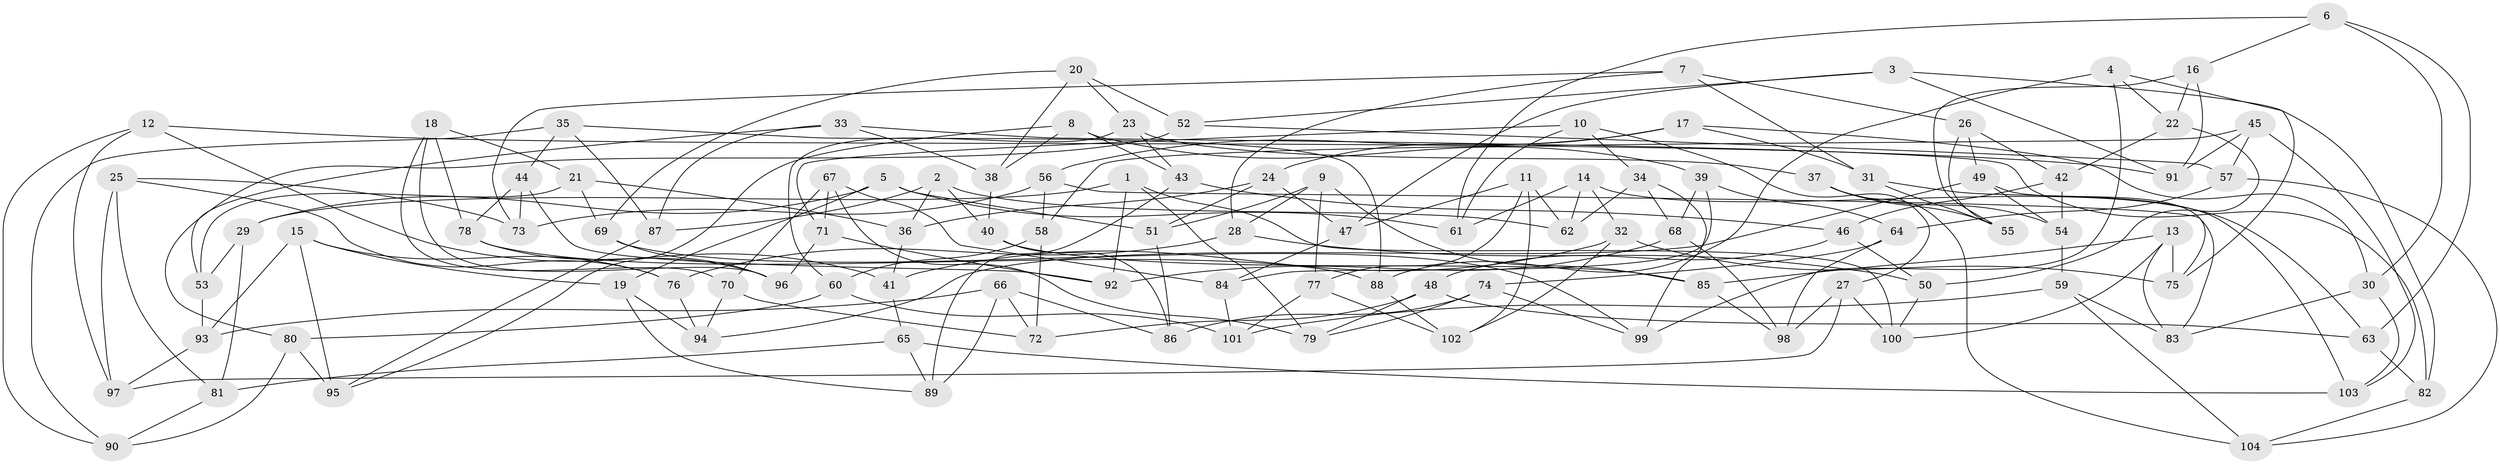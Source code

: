 // Generated by graph-tools (version 1.1) at 2025/11/02/27/25 16:11:49]
// undirected, 104 vertices, 208 edges
graph export_dot {
graph [start="1"]
  node [color=gray90,style=filled];
  1;
  2;
  3;
  4;
  5;
  6;
  7;
  8;
  9;
  10;
  11;
  12;
  13;
  14;
  15;
  16;
  17;
  18;
  19;
  20;
  21;
  22;
  23;
  24;
  25;
  26;
  27;
  28;
  29;
  30;
  31;
  32;
  33;
  34;
  35;
  36;
  37;
  38;
  39;
  40;
  41;
  42;
  43;
  44;
  45;
  46;
  47;
  48;
  49;
  50;
  51;
  52;
  53;
  54;
  55;
  56;
  57;
  58;
  59;
  60;
  61;
  62;
  63;
  64;
  65;
  66;
  67;
  68;
  69;
  70;
  71;
  72;
  73;
  74;
  75;
  76;
  77;
  78;
  79;
  80;
  81;
  82;
  83;
  84;
  85;
  86;
  87;
  88;
  89;
  90;
  91;
  92;
  93;
  94;
  95;
  96;
  97;
  98;
  99;
  100;
  101;
  102;
  103;
  104;
  1 -- 79;
  1 -- 100;
  1 -- 92;
  1 -- 29;
  2 -- 36;
  2 -- 87;
  2 -- 62;
  2 -- 40;
  3 -- 91;
  3 -- 82;
  3 -- 47;
  3 -- 52;
  4 -- 22;
  4 -- 99;
  4 -- 88;
  4 -- 75;
  5 -- 51;
  5 -- 29;
  5 -- 61;
  5 -- 19;
  6 -- 30;
  6 -- 16;
  6 -- 63;
  6 -- 61;
  7 -- 73;
  7 -- 26;
  7 -- 28;
  7 -- 31;
  8 -- 38;
  8 -- 95;
  8 -- 43;
  8 -- 39;
  9 -- 28;
  9 -- 77;
  9 -- 85;
  9 -- 51;
  10 -- 71;
  10 -- 27;
  10 -- 34;
  10 -- 61;
  11 -- 77;
  11 -- 102;
  11 -- 47;
  11 -- 62;
  12 -- 41;
  12 -- 91;
  12 -- 90;
  12 -- 97;
  13 -- 75;
  13 -- 83;
  13 -- 85;
  13 -- 100;
  14 -- 62;
  14 -- 61;
  14 -- 32;
  14 -- 63;
  15 -- 95;
  15 -- 93;
  15 -- 76;
  15 -- 19;
  16 -- 91;
  16 -- 22;
  16 -- 55;
  17 -- 56;
  17 -- 24;
  17 -- 30;
  17 -- 31;
  18 -- 78;
  18 -- 70;
  18 -- 96;
  18 -- 21;
  19 -- 94;
  19 -- 89;
  20 -- 23;
  20 -- 52;
  20 -- 69;
  20 -- 38;
  21 -- 36;
  21 -- 53;
  21 -- 69;
  22 -- 42;
  22 -- 50;
  23 -- 60;
  23 -- 43;
  23 -- 37;
  24 -- 36;
  24 -- 51;
  24 -- 47;
  25 -- 97;
  25 -- 73;
  25 -- 81;
  25 -- 76;
  26 -- 42;
  26 -- 55;
  26 -- 49;
  27 -- 100;
  27 -- 97;
  27 -- 98;
  28 -- 50;
  28 -- 76;
  29 -- 53;
  29 -- 81;
  30 -- 103;
  30 -- 83;
  31 -- 103;
  31 -- 55;
  32 -- 102;
  32 -- 41;
  32 -- 75;
  33 -- 82;
  33 -- 53;
  33 -- 87;
  33 -- 38;
  34 -- 62;
  34 -- 99;
  34 -- 68;
  35 -- 87;
  35 -- 88;
  35 -- 90;
  35 -- 44;
  36 -- 41;
  37 -- 54;
  37 -- 104;
  37 -- 55;
  38 -- 40;
  39 -- 64;
  39 -- 84;
  39 -- 68;
  40 -- 86;
  40 -- 85;
  41 -- 65;
  42 -- 54;
  42 -- 46;
  43 -- 89;
  43 -- 46;
  44 -- 78;
  44 -- 92;
  44 -- 73;
  45 -- 58;
  45 -- 103;
  45 -- 91;
  45 -- 57;
  46 -- 48;
  46 -- 50;
  47 -- 84;
  48 -- 72;
  48 -- 79;
  48 -- 63;
  49 -- 94;
  49 -- 54;
  49 -- 75;
  50 -- 100;
  51 -- 86;
  52 -- 57;
  52 -- 80;
  53 -- 93;
  54 -- 59;
  56 -- 83;
  56 -- 58;
  56 -- 73;
  57 -- 104;
  57 -- 64;
  58 -- 60;
  58 -- 72;
  59 -- 101;
  59 -- 83;
  59 -- 104;
  60 -- 80;
  60 -- 101;
  63 -- 82;
  64 -- 74;
  64 -- 98;
  65 -- 81;
  65 -- 103;
  65 -- 89;
  66 -- 72;
  66 -- 93;
  66 -- 86;
  66 -- 89;
  67 -- 71;
  67 -- 79;
  67 -- 70;
  67 -- 84;
  68 -- 92;
  68 -- 98;
  69 -- 96;
  69 -- 99;
  70 -- 72;
  70 -- 94;
  71 -- 92;
  71 -- 96;
  74 -- 79;
  74 -- 86;
  74 -- 99;
  76 -- 94;
  77 -- 101;
  77 -- 102;
  78 -- 96;
  78 -- 88;
  80 -- 90;
  80 -- 95;
  81 -- 90;
  82 -- 104;
  84 -- 101;
  85 -- 98;
  87 -- 95;
  88 -- 102;
  93 -- 97;
}
